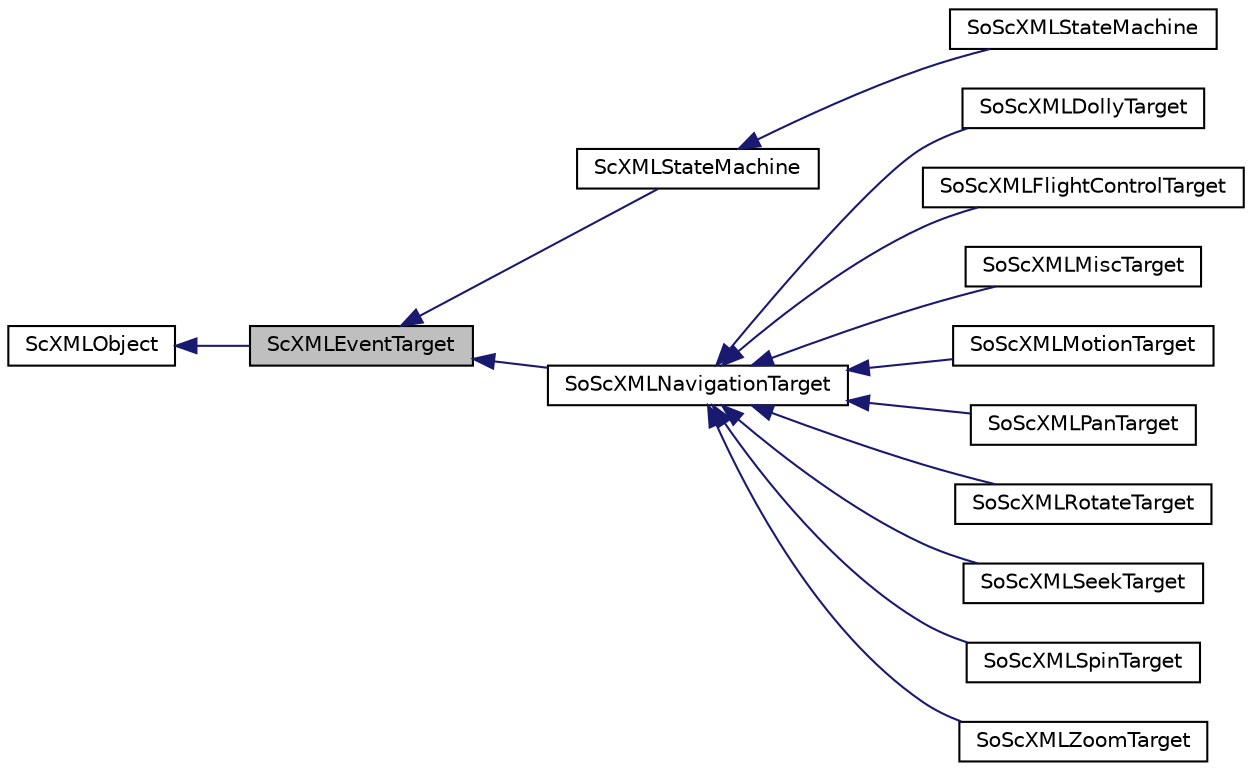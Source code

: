 digraph "ScXMLEventTarget"
{
 // LATEX_PDF_SIZE
  edge [fontname="Helvetica",fontsize="10",labelfontname="Helvetica",labelfontsize="10"];
  node [fontname="Helvetica",fontsize="10",shape=record];
  rankdir="LR";
  Node1 [label="ScXMLEventTarget",height=0.2,width=0.4,color="black", fillcolor="grey75", style="filled", fontcolor="black",tooltip="base class for event targets for inter-system event communication"];
  Node2 -> Node1 [dir="back",color="midnightblue",fontsize="10",style="solid",fontname="Helvetica"];
  Node2 [label="ScXMLObject",height=0.2,width=0.4,color="black", fillcolor="white", style="filled",URL="$classScXMLObject.html",tooltip="Base class for all SCXML objects."];
  Node1 -> Node3 [dir="back",color="midnightblue",fontsize="10",style="solid",fontname="Helvetica"];
  Node3 [label="ScXMLStateMachine",height=0.2,width=0.4,color="black", fillcolor="white", style="filled",URL="$classScXMLStateMachine.html",tooltip="Manager for processing events and setting states in SCXML structures."];
  Node3 -> Node4 [dir="back",color="midnightblue",fontsize="10",style="solid",fontname="Helvetica"];
  Node4 [label="SoScXMLStateMachine",height=0.2,width=0.4,color="black", fillcolor="white", style="filled",URL="$classSoScXMLStateMachine.html",tooltip="Integration level for using Coin events with SCXML-based state machines."];
  Node1 -> Node5 [dir="back",color="midnightblue",fontsize="10",style="solid",fontname="Helvetica"];
  Node5 [label="SoScXMLNavigationTarget",height=0.2,width=0.4,color="black", fillcolor="white", style="filled",URL="$classSoScXMLNavigationTarget.html",tooltip="base class for navigation system SCXML event target services"];
  Node5 -> Node6 [dir="back",color="midnightblue",fontsize="10",style="solid",fontname="Helvetica"];
  Node6 [label="SoScXMLDollyTarget",height=0.2,width=0.4,color="black", fillcolor="white", style="filled",URL="$classSoScXMLDollyTarget.html",tooltip="SCXML event target service for zoom behaviour."];
  Node5 -> Node7 [dir="back",color="midnightblue",fontsize="10",style="solid",fontname="Helvetica"];
  Node7 [label="SoScXMLFlightControlTarget",height=0.2,width=0.4,color="black", fillcolor="white", style="filled",URL="$classSoScXMLFlightControlTarget.html",tooltip="SCXML navigation service for typical flight motions."];
  Node5 -> Node8 [dir="back",color="midnightblue",fontsize="10",style="solid",fontname="Helvetica"];
  Node8 [label="SoScXMLMiscTarget",height=0.2,width=0.4,color="black", fillcolor="white", style="filled",URL="$classSoScXMLMiscTarget.html",tooltip="Miscellaneous navigation utility functions."];
  Node5 -> Node9 [dir="back",color="midnightblue",fontsize="10",style="solid",fontname="Helvetica"];
  Node9 [label="SoScXMLMotionTarget",height=0.2,width=0.4,color="black", fillcolor="white", style="filled",URL="$classSoScXMLMotionTarget.html",tooltip="to be used in parallel with other non-moving targets when parallel states are implemented."];
  Node5 -> Node10 [dir="back",color="midnightblue",fontsize="10",style="solid",fontname="Helvetica"];
  Node10 [label="SoScXMLPanTarget",height=0.2,width=0.4,color="black", fillcolor="white", style="filled",URL="$classSoScXMLPanTarget.html",tooltip="Navigation system event target for panning operations."];
  Node5 -> Node11 [dir="back",color="midnightblue",fontsize="10",style="solid",fontname="Helvetica"];
  Node11 [label="SoScXMLRotateTarget",height=0.2,width=0.4,color="black", fillcolor="white", style="filled",URL="$classSoScXMLRotateTarget.html",tooltip="Navigation system event target for rotating operations."];
  Node5 -> Node12 [dir="back",color="midnightblue",fontsize="10",style="solid",fontname="Helvetica"];
  Node12 [label="SoScXMLSeekTarget",height=0.2,width=0.4,color="black", fillcolor="white", style="filled",URL="$classSoScXMLSeekTarget.html",tooltip="Navigation system event target for seekmotion operations."];
  Node5 -> Node13 [dir="back",color="midnightblue",fontsize="10",style="solid",fontname="Helvetica"];
  Node13 [label="SoScXMLSpinTarget",height=0.2,width=0.4,color="black", fillcolor="white", style="filled",URL="$classSoScXMLSpinTarget.html",tooltip="Navigation system event target for spinning operations."];
  Node5 -> Node14 [dir="back",color="midnightblue",fontsize="10",style="solid",fontname="Helvetica"];
  Node14 [label="SoScXMLZoomTarget",height=0.2,width=0.4,color="black", fillcolor="white", style="filled",URL="$classSoScXMLZoomTarget.html",tooltip="SCXML event target service for zoom behaviour."];
}
